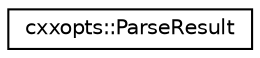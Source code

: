 digraph "Graphical Class Hierarchy"
{
 // LATEX_PDF_SIZE
  edge [fontname="Helvetica",fontsize="10",labelfontname="Helvetica",labelfontsize="10"];
  node [fontname="Helvetica",fontsize="10",shape=record];
  rankdir="LR";
  Node0 [label="cxxopts::ParseResult",height=0.2,width=0.4,color="black", fillcolor="white", style="filled",URL="$classcxxopts_1_1_parse_result.html",tooltip=" "];
}
